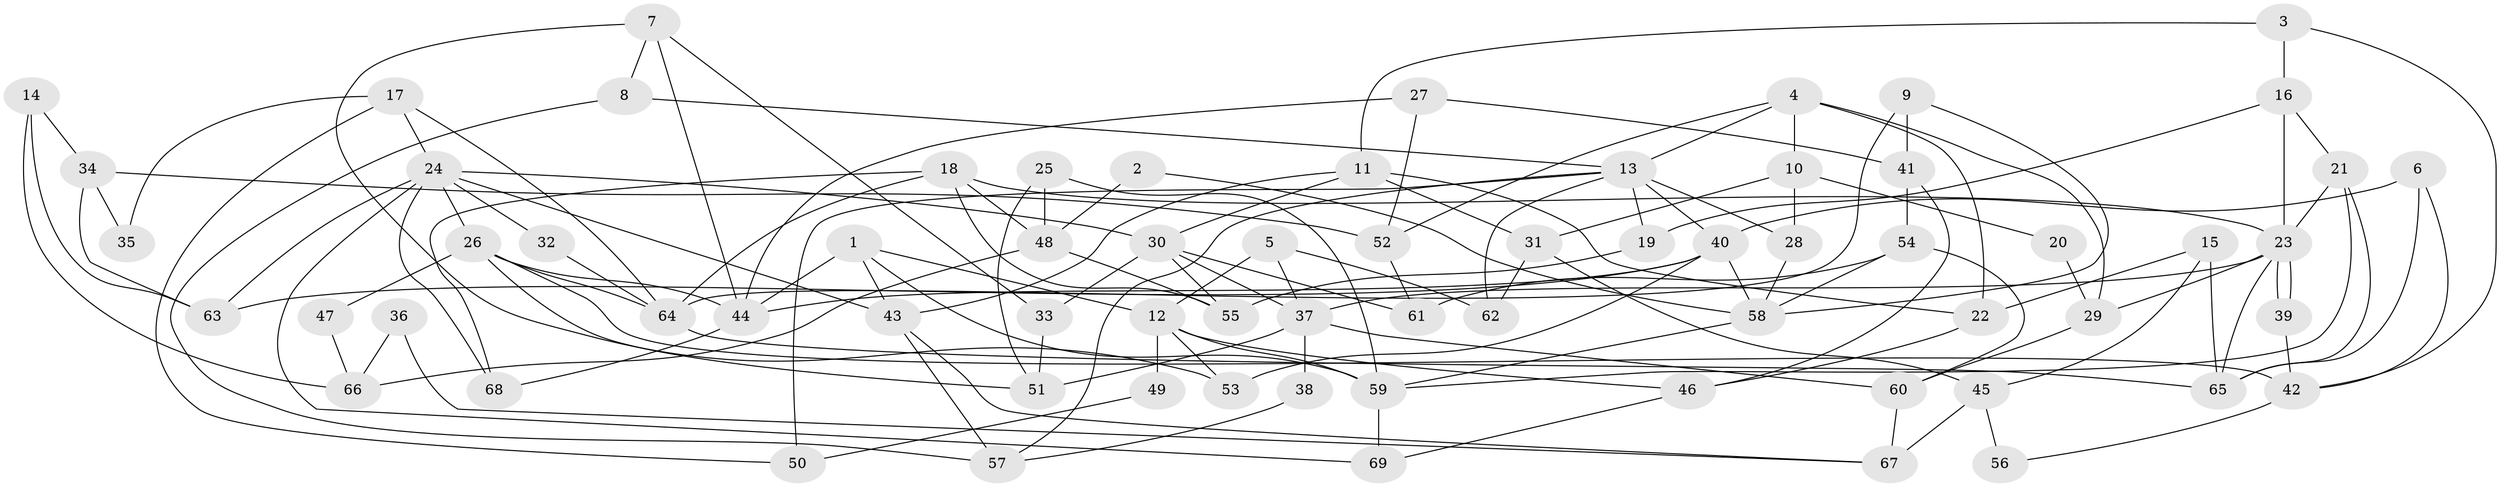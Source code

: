 // coarse degree distribution, {7: 0.125, 2: 0.14583333333333334, 6: 0.25, 3: 0.16666666666666666, 4: 0.20833333333333334, 9: 0.020833333333333332, 5: 0.0625, 8: 0.020833333333333332}
// Generated by graph-tools (version 1.1) at 2025/24/03/03/25 07:24:03]
// undirected, 69 vertices, 138 edges
graph export_dot {
graph [start="1"]
  node [color=gray90,style=filled];
  1;
  2;
  3;
  4;
  5;
  6;
  7;
  8;
  9;
  10;
  11;
  12;
  13;
  14;
  15;
  16;
  17;
  18;
  19;
  20;
  21;
  22;
  23;
  24;
  25;
  26;
  27;
  28;
  29;
  30;
  31;
  32;
  33;
  34;
  35;
  36;
  37;
  38;
  39;
  40;
  41;
  42;
  43;
  44;
  45;
  46;
  47;
  48;
  49;
  50;
  51;
  52;
  53;
  54;
  55;
  56;
  57;
  58;
  59;
  60;
  61;
  62;
  63;
  64;
  65;
  66;
  67;
  68;
  69;
  1 -- 44;
  1 -- 59;
  1 -- 12;
  1 -- 43;
  2 -- 48;
  2 -- 58;
  3 -- 16;
  3 -- 11;
  3 -- 42;
  4 -- 10;
  4 -- 13;
  4 -- 22;
  4 -- 29;
  4 -- 52;
  5 -- 12;
  5 -- 37;
  5 -- 62;
  6 -- 65;
  6 -- 40;
  6 -- 42;
  7 -- 33;
  7 -- 8;
  7 -- 44;
  7 -- 53;
  8 -- 13;
  8 -- 57;
  9 -- 58;
  9 -- 41;
  9 -- 64;
  10 -- 31;
  10 -- 28;
  10 -- 20;
  11 -- 30;
  11 -- 22;
  11 -- 31;
  11 -- 43;
  12 -- 53;
  12 -- 46;
  12 -- 49;
  12 -- 59;
  13 -- 40;
  13 -- 62;
  13 -- 19;
  13 -- 28;
  13 -- 50;
  13 -- 57;
  14 -- 63;
  14 -- 34;
  14 -- 66;
  15 -- 65;
  15 -- 22;
  15 -- 45;
  16 -- 21;
  16 -- 23;
  16 -- 19;
  17 -- 64;
  17 -- 24;
  17 -- 35;
  17 -- 50;
  18 -- 68;
  18 -- 23;
  18 -- 48;
  18 -- 55;
  18 -- 64;
  19 -- 55;
  20 -- 29;
  21 -- 65;
  21 -- 23;
  21 -- 59;
  22 -- 46;
  23 -- 39;
  23 -- 39;
  23 -- 37;
  23 -- 29;
  23 -- 65;
  24 -- 26;
  24 -- 43;
  24 -- 30;
  24 -- 32;
  24 -- 63;
  24 -- 68;
  24 -- 69;
  25 -- 59;
  25 -- 48;
  25 -- 51;
  26 -- 42;
  26 -- 64;
  26 -- 44;
  26 -- 47;
  26 -- 51;
  27 -- 44;
  27 -- 52;
  27 -- 41;
  28 -- 58;
  29 -- 60;
  30 -- 55;
  30 -- 33;
  30 -- 37;
  30 -- 61;
  31 -- 45;
  31 -- 62;
  32 -- 64;
  33 -- 51;
  34 -- 63;
  34 -- 52;
  34 -- 35;
  36 -- 66;
  36 -- 67;
  37 -- 51;
  37 -- 38;
  37 -- 60;
  38 -- 57;
  39 -- 42;
  40 -- 58;
  40 -- 44;
  40 -- 53;
  40 -- 63;
  41 -- 46;
  41 -- 54;
  42 -- 56;
  43 -- 57;
  43 -- 67;
  44 -- 68;
  45 -- 67;
  45 -- 56;
  46 -- 69;
  47 -- 66;
  48 -- 55;
  48 -- 66;
  49 -- 50;
  52 -- 61;
  54 -- 60;
  54 -- 58;
  54 -- 61;
  58 -- 59;
  59 -- 69;
  60 -- 67;
  64 -- 65;
}

